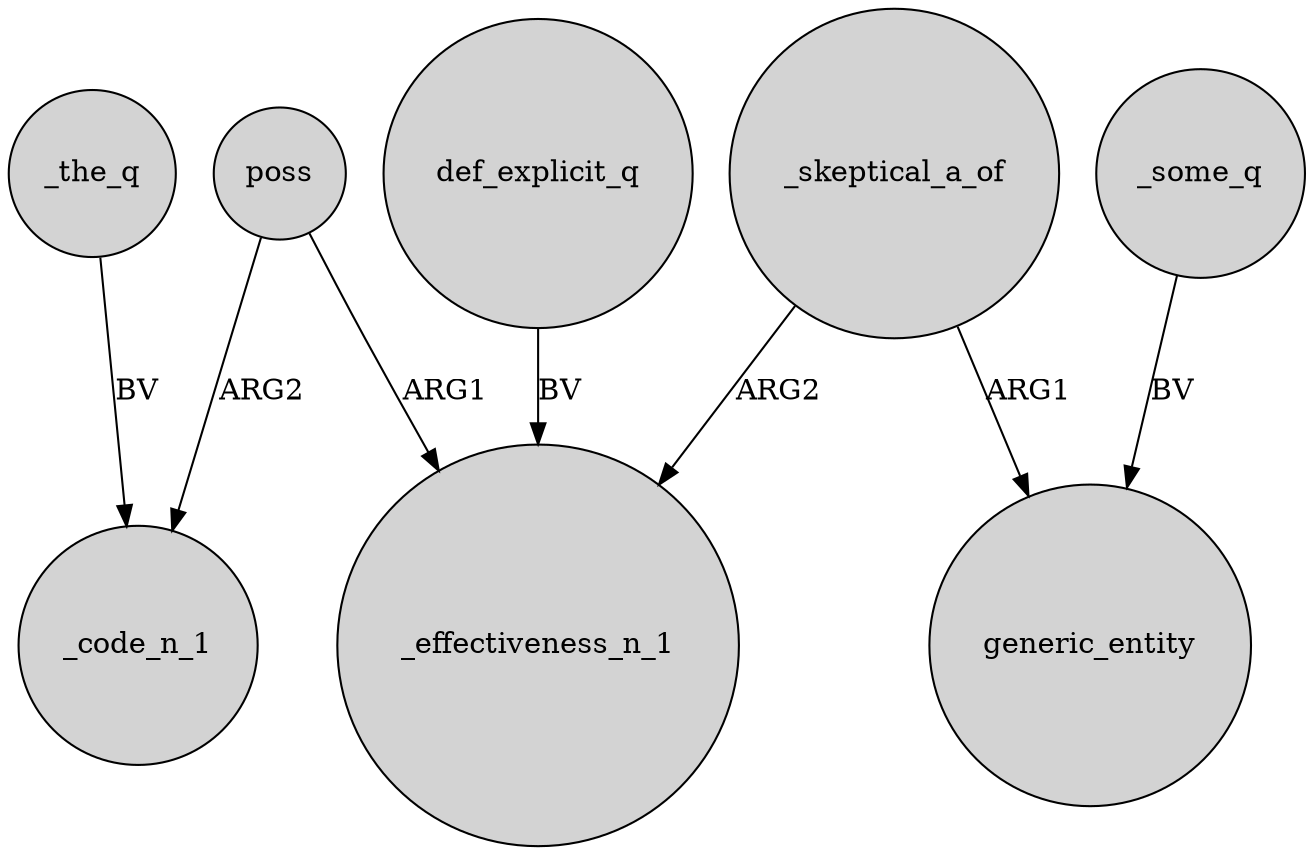 digraph {
	node [shape=circle style=filled]
	_the_q -> _code_n_1 [label=BV]
	poss -> _code_n_1 [label=ARG2]
	_skeptical_a_of -> generic_entity [label=ARG1]
	def_explicit_q -> _effectiveness_n_1 [label=BV]
	poss -> _effectiveness_n_1 [label=ARG1]
	_some_q -> generic_entity [label=BV]
	_skeptical_a_of -> _effectiveness_n_1 [label=ARG2]
}
